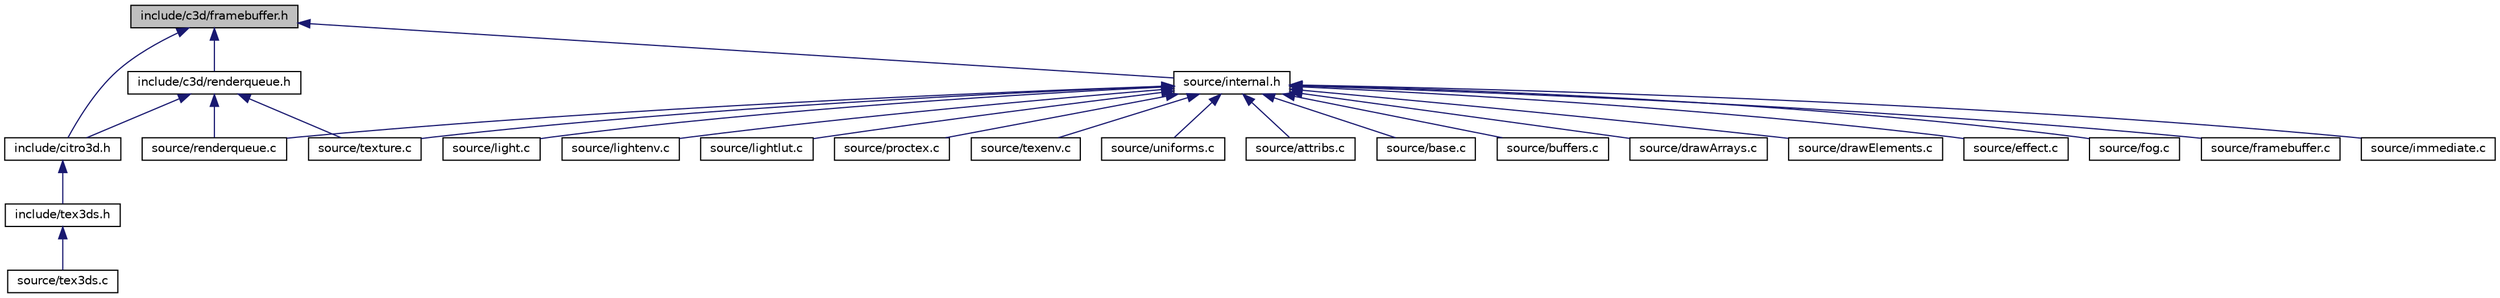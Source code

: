 digraph "include/c3d/framebuffer.h"
{
  edge [fontname="Helvetica",fontsize="10",labelfontname="Helvetica",labelfontsize="10"];
  node [fontname="Helvetica",fontsize="10",shape=record];
  Node4 [label="include/c3d/framebuffer.h",height=0.2,width=0.4,color="black", fillcolor="grey75", style="filled", fontcolor="black"];
  Node4 -> Node5 [dir="back",color="midnightblue",fontsize="10",style="solid",fontname="Helvetica"];
  Node5 [label="include/c3d/renderqueue.h",height=0.2,width=0.4,color="black", fillcolor="white", style="filled",URL="$renderqueue_8h.html"];
  Node5 -> Node6 [dir="back",color="midnightblue",fontsize="10",style="solid",fontname="Helvetica"];
  Node6 [label="include/citro3d.h",height=0.2,width=0.4,color="black", fillcolor="white", style="filled",URL="$citro3d_8h.html"];
  Node6 -> Node7 [dir="back",color="midnightblue",fontsize="10",style="solid",fontname="Helvetica"];
  Node7 [label="include/tex3ds.h",height=0.2,width=0.4,color="black", fillcolor="white", style="filled",URL="$tex3ds_8h.html",tooltip="tex3ds support "];
  Node7 -> Node8 [dir="back",color="midnightblue",fontsize="10",style="solid",fontname="Helvetica"];
  Node8 [label="source/tex3ds.c",height=0.2,width=0.4,color="black", fillcolor="white", style="filled",URL="$tex3ds_8c.html",tooltip="Tex3DS routines. "];
  Node5 -> Node9 [dir="back",color="midnightblue",fontsize="10",style="solid",fontname="Helvetica"];
  Node9 [label="source/renderqueue.c",height=0.2,width=0.4,color="black", fillcolor="white", style="filled",URL="$renderqueue_8c.html"];
  Node5 -> Node10 [dir="back",color="midnightblue",fontsize="10",style="solid",fontname="Helvetica"];
  Node10 [label="source/texture.c",height=0.2,width=0.4,color="black", fillcolor="white", style="filled",URL="$texture_8c.html"];
  Node4 -> Node6 [dir="back",color="midnightblue",fontsize="10",style="solid",fontname="Helvetica"];
  Node4 -> Node11 [dir="back",color="midnightblue",fontsize="10",style="solid",fontname="Helvetica"];
  Node11 [label="source/internal.h",height=0.2,width=0.4,color="black", fillcolor="white", style="filled",URL="$internal_8h.html"];
  Node11 -> Node12 [dir="back",color="midnightblue",fontsize="10",style="solid",fontname="Helvetica"];
  Node12 [label="source/attribs.c",height=0.2,width=0.4,color="black", fillcolor="white", style="filled",URL="$attribs_8c.html"];
  Node11 -> Node13 [dir="back",color="midnightblue",fontsize="10",style="solid",fontname="Helvetica"];
  Node13 [label="source/base.c",height=0.2,width=0.4,color="black", fillcolor="white", style="filled",URL="$base_8c.html"];
  Node11 -> Node14 [dir="back",color="midnightblue",fontsize="10",style="solid",fontname="Helvetica"];
  Node14 [label="source/buffers.c",height=0.2,width=0.4,color="black", fillcolor="white", style="filled",URL="$buffers_8c.html"];
  Node11 -> Node15 [dir="back",color="midnightblue",fontsize="10",style="solid",fontname="Helvetica"];
  Node15 [label="source/drawArrays.c",height=0.2,width=0.4,color="black", fillcolor="white", style="filled",URL="$drawArrays_8c.html"];
  Node11 -> Node16 [dir="back",color="midnightblue",fontsize="10",style="solid",fontname="Helvetica"];
  Node16 [label="source/drawElements.c",height=0.2,width=0.4,color="black", fillcolor="white", style="filled",URL="$drawElements_8c.html"];
  Node11 -> Node17 [dir="back",color="midnightblue",fontsize="10",style="solid",fontname="Helvetica"];
  Node17 [label="source/effect.c",height=0.2,width=0.4,color="black", fillcolor="white", style="filled",URL="$effect_8c.html"];
  Node11 -> Node18 [dir="back",color="midnightblue",fontsize="10",style="solid",fontname="Helvetica"];
  Node18 [label="source/fog.c",height=0.2,width=0.4,color="black", fillcolor="white", style="filled",URL="$fog_8c.html"];
  Node11 -> Node19 [dir="back",color="midnightblue",fontsize="10",style="solid",fontname="Helvetica"];
  Node19 [label="source/framebuffer.c",height=0.2,width=0.4,color="black", fillcolor="white", style="filled",URL="$framebuffer_8c.html"];
  Node11 -> Node20 [dir="back",color="midnightblue",fontsize="10",style="solid",fontname="Helvetica"];
  Node20 [label="source/immediate.c",height=0.2,width=0.4,color="black", fillcolor="white", style="filled",URL="$immediate_8c.html"];
  Node11 -> Node21 [dir="back",color="midnightblue",fontsize="10",style="solid",fontname="Helvetica"];
  Node21 [label="source/light.c",height=0.2,width=0.4,color="black", fillcolor="white", style="filled",URL="$light_8c.html"];
  Node11 -> Node22 [dir="back",color="midnightblue",fontsize="10",style="solid",fontname="Helvetica"];
  Node22 [label="source/lightenv.c",height=0.2,width=0.4,color="black", fillcolor="white", style="filled",URL="$lightenv_8c.html"];
  Node11 -> Node23 [dir="back",color="midnightblue",fontsize="10",style="solid",fontname="Helvetica"];
  Node23 [label="source/lightlut.c",height=0.2,width=0.4,color="black", fillcolor="white", style="filled",URL="$lightlut_8c.html"];
  Node11 -> Node24 [dir="back",color="midnightblue",fontsize="10",style="solid",fontname="Helvetica"];
  Node24 [label="source/proctex.c",height=0.2,width=0.4,color="black", fillcolor="white", style="filled",URL="$proctex_8c.html"];
  Node11 -> Node9 [dir="back",color="midnightblue",fontsize="10",style="solid",fontname="Helvetica"];
  Node11 -> Node25 [dir="back",color="midnightblue",fontsize="10",style="solid",fontname="Helvetica"];
  Node25 [label="source/texenv.c",height=0.2,width=0.4,color="black", fillcolor="white", style="filled",URL="$texenv_8c.html"];
  Node11 -> Node10 [dir="back",color="midnightblue",fontsize="10",style="solid",fontname="Helvetica"];
  Node11 -> Node26 [dir="back",color="midnightblue",fontsize="10",style="solid",fontname="Helvetica"];
  Node26 [label="source/uniforms.c",height=0.2,width=0.4,color="black", fillcolor="white", style="filled",URL="$uniforms_8c.html"];
}

